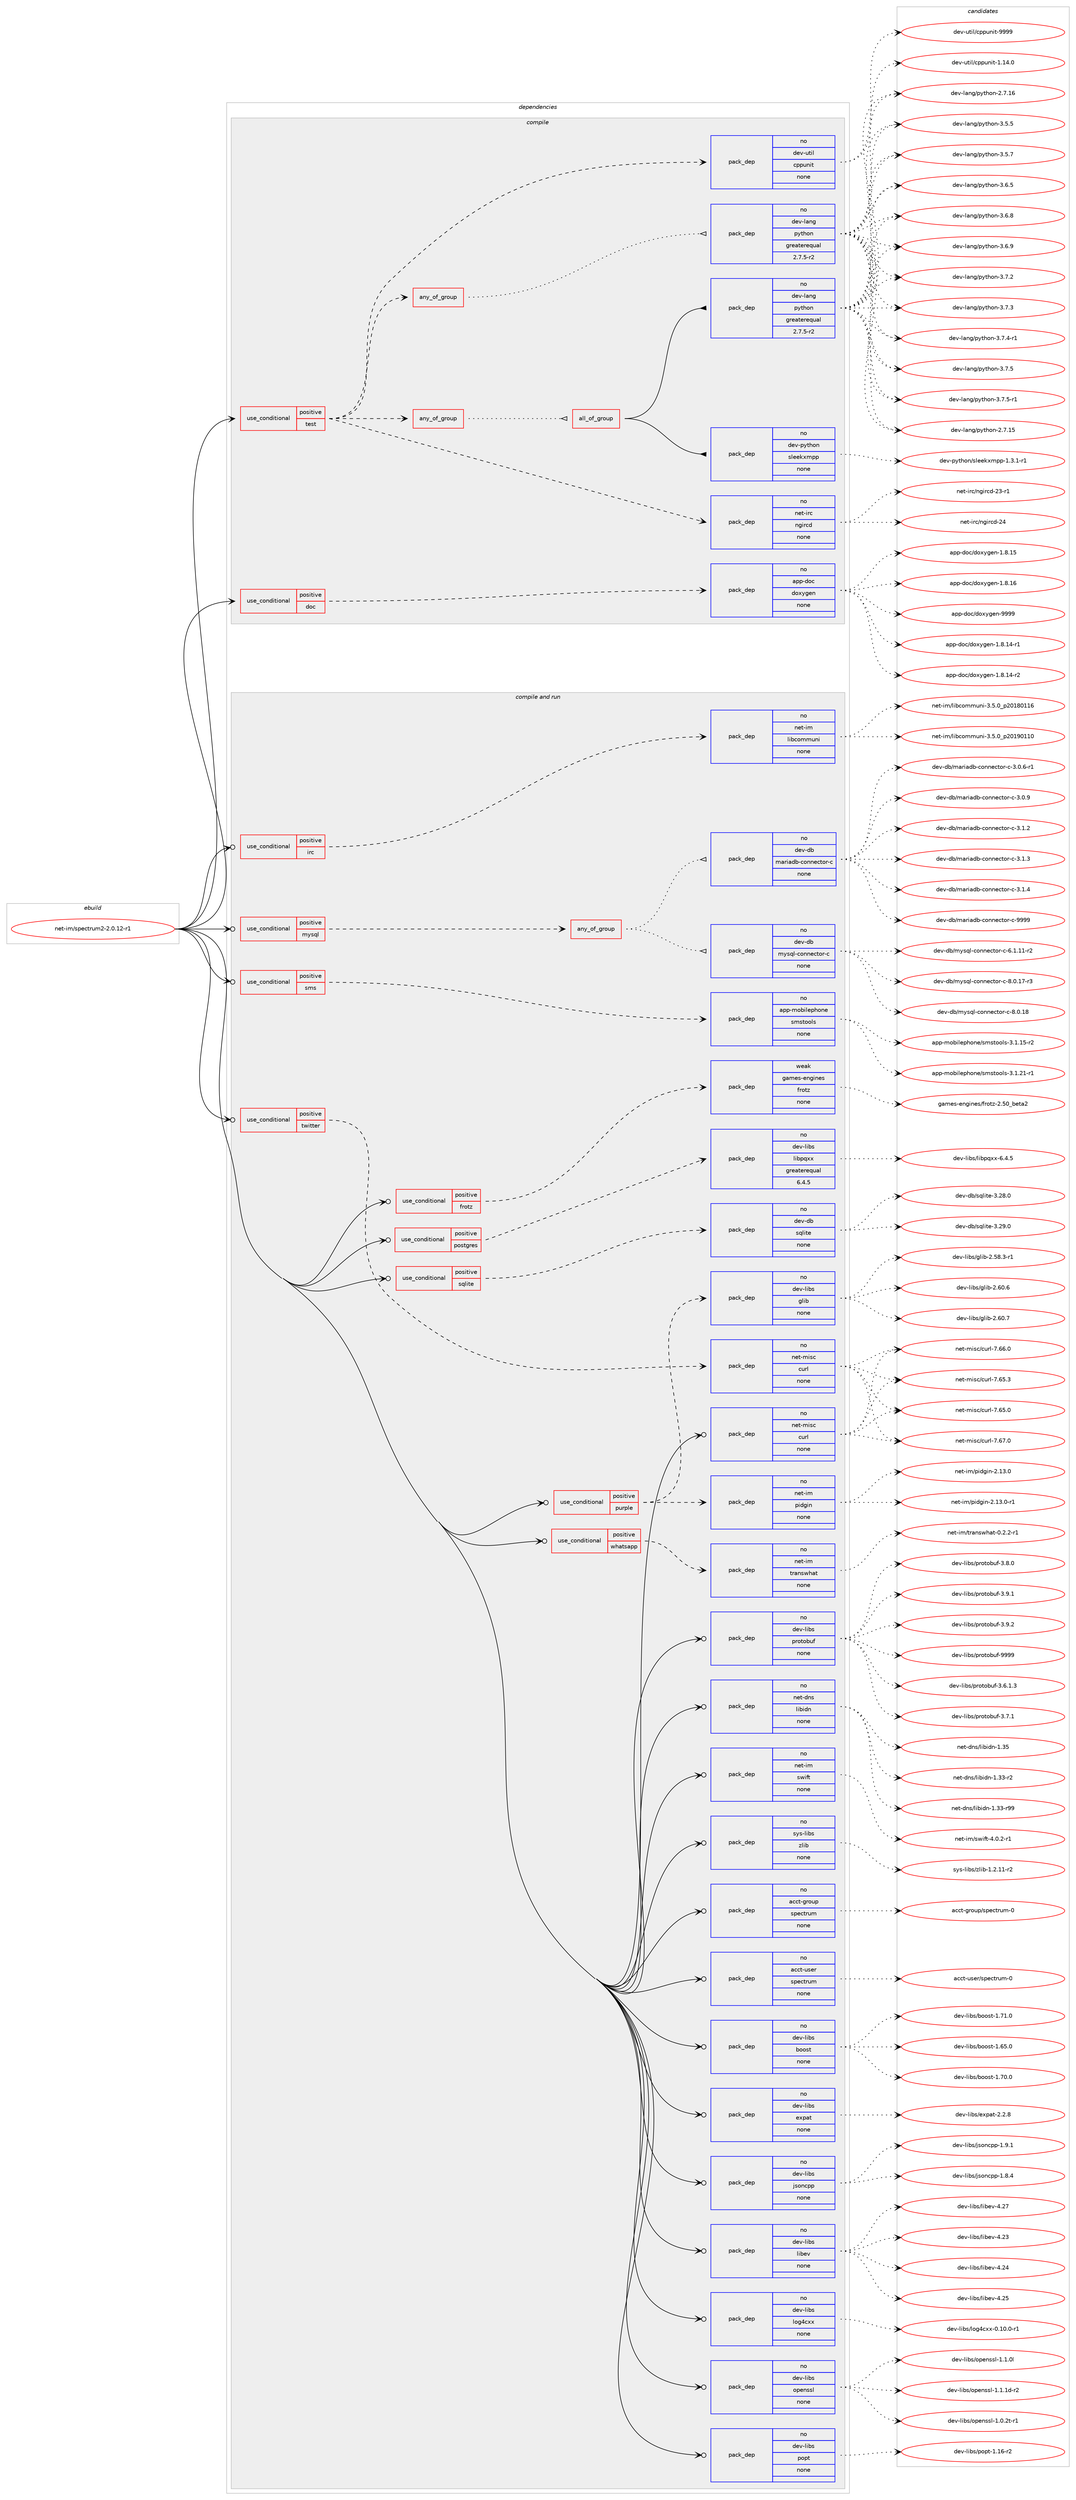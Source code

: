 digraph prolog {

# *************
# Graph options
# *************

newrank=true;
concentrate=true;
compound=true;
graph [rankdir=LR,fontname=Helvetica,fontsize=10,ranksep=1.5];#, ranksep=2.5, nodesep=0.2];
edge  [arrowhead=vee];
node  [fontname=Helvetica,fontsize=10];

# **********
# The ebuild
# **********

subgraph cluster_leftcol {
color=gray;
rank=same;
label=<<i>ebuild</i>>;
id [label="net-im/spectrum2-2.0.12-r1", color=red, width=4, href="../net-im/spectrum2-2.0.12-r1.svg"];
}

# ****************
# The dependencies
# ****************

subgraph cluster_midcol {
color=gray;
label=<<i>dependencies</i>>;
subgraph cluster_compile {
fillcolor="#eeeeee";
style=filled;
label=<<i>compile</i>>;
subgraph cond200572 {
dependency823474 [label=<<TABLE BORDER="0" CELLBORDER="1" CELLSPACING="0" CELLPADDING="4"><TR><TD ROWSPAN="3" CELLPADDING="10">use_conditional</TD></TR><TR><TD>positive</TD></TR><TR><TD>doc</TD></TR></TABLE>>, shape=none, color=red];
subgraph pack608496 {
dependency823475 [label=<<TABLE BORDER="0" CELLBORDER="1" CELLSPACING="0" CELLPADDING="4" WIDTH="220"><TR><TD ROWSPAN="6" CELLPADDING="30">pack_dep</TD></TR><TR><TD WIDTH="110">no</TD></TR><TR><TD>app-doc</TD></TR><TR><TD>doxygen</TD></TR><TR><TD>none</TD></TR><TR><TD></TD></TR></TABLE>>, shape=none, color=blue];
}
dependency823474:e -> dependency823475:w [weight=20,style="dashed",arrowhead="vee"];
}
id:e -> dependency823474:w [weight=20,style="solid",arrowhead="vee"];
subgraph cond200573 {
dependency823476 [label=<<TABLE BORDER="0" CELLBORDER="1" CELLSPACING="0" CELLPADDING="4"><TR><TD ROWSPAN="3" CELLPADDING="10">use_conditional</TD></TR><TR><TD>positive</TD></TR><TR><TD>test</TD></TR></TABLE>>, shape=none, color=red];
subgraph any13954 {
dependency823477 [label=<<TABLE BORDER="0" CELLBORDER="1" CELLSPACING="0" CELLPADDING="4"><TR><TD CELLPADDING="10">any_of_group</TD></TR></TABLE>>, shape=none, color=red];subgraph pack608497 {
dependency823478 [label=<<TABLE BORDER="0" CELLBORDER="1" CELLSPACING="0" CELLPADDING="4" WIDTH="220"><TR><TD ROWSPAN="6" CELLPADDING="30">pack_dep</TD></TR><TR><TD WIDTH="110">no</TD></TR><TR><TD>dev-lang</TD></TR><TR><TD>python</TD></TR><TR><TD>greaterequal</TD></TR><TR><TD>2.7.5-r2</TD></TR></TABLE>>, shape=none, color=blue];
}
dependency823477:e -> dependency823478:w [weight=20,style="dotted",arrowhead="oinv"];
}
dependency823476:e -> dependency823477:w [weight=20,style="dashed",arrowhead="vee"];
subgraph any13955 {
dependency823479 [label=<<TABLE BORDER="0" CELLBORDER="1" CELLSPACING="0" CELLPADDING="4"><TR><TD CELLPADDING="10">any_of_group</TD></TR></TABLE>>, shape=none, color=red];subgraph all455 {
dependency823480 [label=<<TABLE BORDER="0" CELLBORDER="1" CELLSPACING="0" CELLPADDING="4"><TR><TD CELLPADDING="10">all_of_group</TD></TR></TABLE>>, shape=none, color=red];subgraph pack608498 {
dependency823481 [label=<<TABLE BORDER="0" CELLBORDER="1" CELLSPACING="0" CELLPADDING="4" WIDTH="220"><TR><TD ROWSPAN="6" CELLPADDING="30">pack_dep</TD></TR><TR><TD WIDTH="110">no</TD></TR><TR><TD>dev-lang</TD></TR><TR><TD>python</TD></TR><TR><TD>greaterequal</TD></TR><TR><TD>2.7.5-r2</TD></TR></TABLE>>, shape=none, color=blue];
}
dependency823480:e -> dependency823481:w [weight=20,style="solid",arrowhead="inv"];
subgraph pack608499 {
dependency823482 [label=<<TABLE BORDER="0" CELLBORDER="1" CELLSPACING="0" CELLPADDING="4" WIDTH="220"><TR><TD ROWSPAN="6" CELLPADDING="30">pack_dep</TD></TR><TR><TD WIDTH="110">no</TD></TR><TR><TD>dev-python</TD></TR><TR><TD>sleekxmpp</TD></TR><TR><TD>none</TD></TR><TR><TD></TD></TR></TABLE>>, shape=none, color=blue];
}
dependency823480:e -> dependency823482:w [weight=20,style="solid",arrowhead="inv"];
}
dependency823479:e -> dependency823480:w [weight=20,style="dotted",arrowhead="oinv"];
}
dependency823476:e -> dependency823479:w [weight=20,style="dashed",arrowhead="vee"];
subgraph pack608500 {
dependency823483 [label=<<TABLE BORDER="0" CELLBORDER="1" CELLSPACING="0" CELLPADDING="4" WIDTH="220"><TR><TD ROWSPAN="6" CELLPADDING="30">pack_dep</TD></TR><TR><TD WIDTH="110">no</TD></TR><TR><TD>dev-util</TD></TR><TR><TD>cppunit</TD></TR><TR><TD>none</TD></TR><TR><TD></TD></TR></TABLE>>, shape=none, color=blue];
}
dependency823476:e -> dependency823483:w [weight=20,style="dashed",arrowhead="vee"];
subgraph pack608501 {
dependency823484 [label=<<TABLE BORDER="0" CELLBORDER="1" CELLSPACING="0" CELLPADDING="4" WIDTH="220"><TR><TD ROWSPAN="6" CELLPADDING="30">pack_dep</TD></TR><TR><TD WIDTH="110">no</TD></TR><TR><TD>net-irc</TD></TR><TR><TD>ngircd</TD></TR><TR><TD>none</TD></TR><TR><TD></TD></TR></TABLE>>, shape=none, color=blue];
}
dependency823476:e -> dependency823484:w [weight=20,style="dashed",arrowhead="vee"];
}
id:e -> dependency823476:w [weight=20,style="solid",arrowhead="vee"];
}
subgraph cluster_compileandrun {
fillcolor="#eeeeee";
style=filled;
label=<<i>compile and run</i>>;
subgraph cond200574 {
dependency823485 [label=<<TABLE BORDER="0" CELLBORDER="1" CELLSPACING="0" CELLPADDING="4"><TR><TD ROWSPAN="3" CELLPADDING="10">use_conditional</TD></TR><TR><TD>positive</TD></TR><TR><TD>frotz</TD></TR></TABLE>>, shape=none, color=red];
subgraph pack608502 {
dependency823486 [label=<<TABLE BORDER="0" CELLBORDER="1" CELLSPACING="0" CELLPADDING="4" WIDTH="220"><TR><TD ROWSPAN="6" CELLPADDING="30">pack_dep</TD></TR><TR><TD WIDTH="110">weak</TD></TR><TR><TD>games-engines</TD></TR><TR><TD>frotz</TD></TR><TR><TD>none</TD></TR><TR><TD></TD></TR></TABLE>>, shape=none, color=blue];
}
dependency823485:e -> dependency823486:w [weight=20,style="dashed",arrowhead="vee"];
}
id:e -> dependency823485:w [weight=20,style="solid",arrowhead="odotvee"];
subgraph cond200575 {
dependency823487 [label=<<TABLE BORDER="0" CELLBORDER="1" CELLSPACING="0" CELLPADDING="4"><TR><TD ROWSPAN="3" CELLPADDING="10">use_conditional</TD></TR><TR><TD>positive</TD></TR><TR><TD>irc</TD></TR></TABLE>>, shape=none, color=red];
subgraph pack608503 {
dependency823488 [label=<<TABLE BORDER="0" CELLBORDER="1" CELLSPACING="0" CELLPADDING="4" WIDTH="220"><TR><TD ROWSPAN="6" CELLPADDING="30">pack_dep</TD></TR><TR><TD WIDTH="110">no</TD></TR><TR><TD>net-im</TD></TR><TR><TD>libcommuni</TD></TR><TR><TD>none</TD></TR><TR><TD></TD></TR></TABLE>>, shape=none, color=blue];
}
dependency823487:e -> dependency823488:w [weight=20,style="dashed",arrowhead="vee"];
}
id:e -> dependency823487:w [weight=20,style="solid",arrowhead="odotvee"];
subgraph cond200576 {
dependency823489 [label=<<TABLE BORDER="0" CELLBORDER="1" CELLSPACING="0" CELLPADDING="4"><TR><TD ROWSPAN="3" CELLPADDING="10">use_conditional</TD></TR><TR><TD>positive</TD></TR><TR><TD>mysql</TD></TR></TABLE>>, shape=none, color=red];
subgraph any13956 {
dependency823490 [label=<<TABLE BORDER="0" CELLBORDER="1" CELLSPACING="0" CELLPADDING="4"><TR><TD CELLPADDING="10">any_of_group</TD></TR></TABLE>>, shape=none, color=red];subgraph pack608504 {
dependency823491 [label=<<TABLE BORDER="0" CELLBORDER="1" CELLSPACING="0" CELLPADDING="4" WIDTH="220"><TR><TD ROWSPAN="6" CELLPADDING="30">pack_dep</TD></TR><TR><TD WIDTH="110">no</TD></TR><TR><TD>dev-db</TD></TR><TR><TD>mariadb-connector-c</TD></TR><TR><TD>none</TD></TR><TR><TD></TD></TR></TABLE>>, shape=none, color=blue];
}
dependency823490:e -> dependency823491:w [weight=20,style="dotted",arrowhead="oinv"];
subgraph pack608505 {
dependency823492 [label=<<TABLE BORDER="0" CELLBORDER="1" CELLSPACING="0" CELLPADDING="4" WIDTH="220"><TR><TD ROWSPAN="6" CELLPADDING="30">pack_dep</TD></TR><TR><TD WIDTH="110">no</TD></TR><TR><TD>dev-db</TD></TR><TR><TD>mysql-connector-c</TD></TR><TR><TD>none</TD></TR><TR><TD></TD></TR></TABLE>>, shape=none, color=blue];
}
dependency823490:e -> dependency823492:w [weight=20,style="dotted",arrowhead="oinv"];
}
dependency823489:e -> dependency823490:w [weight=20,style="dashed",arrowhead="vee"];
}
id:e -> dependency823489:w [weight=20,style="solid",arrowhead="odotvee"];
subgraph cond200577 {
dependency823493 [label=<<TABLE BORDER="0" CELLBORDER="1" CELLSPACING="0" CELLPADDING="4"><TR><TD ROWSPAN="3" CELLPADDING="10">use_conditional</TD></TR><TR><TD>positive</TD></TR><TR><TD>postgres</TD></TR></TABLE>>, shape=none, color=red];
subgraph pack608506 {
dependency823494 [label=<<TABLE BORDER="0" CELLBORDER="1" CELLSPACING="0" CELLPADDING="4" WIDTH="220"><TR><TD ROWSPAN="6" CELLPADDING="30">pack_dep</TD></TR><TR><TD WIDTH="110">no</TD></TR><TR><TD>dev-libs</TD></TR><TR><TD>libpqxx</TD></TR><TR><TD>greaterequal</TD></TR><TR><TD>6.4.5</TD></TR></TABLE>>, shape=none, color=blue];
}
dependency823493:e -> dependency823494:w [weight=20,style="dashed",arrowhead="vee"];
}
id:e -> dependency823493:w [weight=20,style="solid",arrowhead="odotvee"];
subgraph cond200578 {
dependency823495 [label=<<TABLE BORDER="0" CELLBORDER="1" CELLSPACING="0" CELLPADDING="4"><TR><TD ROWSPAN="3" CELLPADDING="10">use_conditional</TD></TR><TR><TD>positive</TD></TR><TR><TD>purple</TD></TR></TABLE>>, shape=none, color=red];
subgraph pack608507 {
dependency823496 [label=<<TABLE BORDER="0" CELLBORDER="1" CELLSPACING="0" CELLPADDING="4" WIDTH="220"><TR><TD ROWSPAN="6" CELLPADDING="30">pack_dep</TD></TR><TR><TD WIDTH="110">no</TD></TR><TR><TD>dev-libs</TD></TR><TR><TD>glib</TD></TR><TR><TD>none</TD></TR><TR><TD></TD></TR></TABLE>>, shape=none, color=blue];
}
dependency823495:e -> dependency823496:w [weight=20,style="dashed",arrowhead="vee"];
subgraph pack608508 {
dependency823497 [label=<<TABLE BORDER="0" CELLBORDER="1" CELLSPACING="0" CELLPADDING="4" WIDTH="220"><TR><TD ROWSPAN="6" CELLPADDING="30">pack_dep</TD></TR><TR><TD WIDTH="110">no</TD></TR><TR><TD>net-im</TD></TR><TR><TD>pidgin</TD></TR><TR><TD>none</TD></TR><TR><TD></TD></TR></TABLE>>, shape=none, color=blue];
}
dependency823495:e -> dependency823497:w [weight=20,style="dashed",arrowhead="vee"];
}
id:e -> dependency823495:w [weight=20,style="solid",arrowhead="odotvee"];
subgraph cond200579 {
dependency823498 [label=<<TABLE BORDER="0" CELLBORDER="1" CELLSPACING="0" CELLPADDING="4"><TR><TD ROWSPAN="3" CELLPADDING="10">use_conditional</TD></TR><TR><TD>positive</TD></TR><TR><TD>sms</TD></TR></TABLE>>, shape=none, color=red];
subgraph pack608509 {
dependency823499 [label=<<TABLE BORDER="0" CELLBORDER="1" CELLSPACING="0" CELLPADDING="4" WIDTH="220"><TR><TD ROWSPAN="6" CELLPADDING="30">pack_dep</TD></TR><TR><TD WIDTH="110">no</TD></TR><TR><TD>app-mobilephone</TD></TR><TR><TD>smstools</TD></TR><TR><TD>none</TD></TR><TR><TD></TD></TR></TABLE>>, shape=none, color=blue];
}
dependency823498:e -> dependency823499:w [weight=20,style="dashed",arrowhead="vee"];
}
id:e -> dependency823498:w [weight=20,style="solid",arrowhead="odotvee"];
subgraph cond200580 {
dependency823500 [label=<<TABLE BORDER="0" CELLBORDER="1" CELLSPACING="0" CELLPADDING="4"><TR><TD ROWSPAN="3" CELLPADDING="10">use_conditional</TD></TR><TR><TD>positive</TD></TR><TR><TD>sqlite</TD></TR></TABLE>>, shape=none, color=red];
subgraph pack608510 {
dependency823501 [label=<<TABLE BORDER="0" CELLBORDER="1" CELLSPACING="0" CELLPADDING="4" WIDTH="220"><TR><TD ROWSPAN="6" CELLPADDING="30">pack_dep</TD></TR><TR><TD WIDTH="110">no</TD></TR><TR><TD>dev-db</TD></TR><TR><TD>sqlite</TD></TR><TR><TD>none</TD></TR><TR><TD></TD></TR></TABLE>>, shape=none, color=blue];
}
dependency823500:e -> dependency823501:w [weight=20,style="dashed",arrowhead="vee"];
}
id:e -> dependency823500:w [weight=20,style="solid",arrowhead="odotvee"];
subgraph cond200581 {
dependency823502 [label=<<TABLE BORDER="0" CELLBORDER="1" CELLSPACING="0" CELLPADDING="4"><TR><TD ROWSPAN="3" CELLPADDING="10">use_conditional</TD></TR><TR><TD>positive</TD></TR><TR><TD>twitter</TD></TR></TABLE>>, shape=none, color=red];
subgraph pack608511 {
dependency823503 [label=<<TABLE BORDER="0" CELLBORDER="1" CELLSPACING="0" CELLPADDING="4" WIDTH="220"><TR><TD ROWSPAN="6" CELLPADDING="30">pack_dep</TD></TR><TR><TD WIDTH="110">no</TD></TR><TR><TD>net-misc</TD></TR><TR><TD>curl</TD></TR><TR><TD>none</TD></TR><TR><TD></TD></TR></TABLE>>, shape=none, color=blue];
}
dependency823502:e -> dependency823503:w [weight=20,style="dashed",arrowhead="vee"];
}
id:e -> dependency823502:w [weight=20,style="solid",arrowhead="odotvee"];
subgraph cond200582 {
dependency823504 [label=<<TABLE BORDER="0" CELLBORDER="1" CELLSPACING="0" CELLPADDING="4"><TR><TD ROWSPAN="3" CELLPADDING="10">use_conditional</TD></TR><TR><TD>positive</TD></TR><TR><TD>whatsapp</TD></TR></TABLE>>, shape=none, color=red];
subgraph pack608512 {
dependency823505 [label=<<TABLE BORDER="0" CELLBORDER="1" CELLSPACING="0" CELLPADDING="4" WIDTH="220"><TR><TD ROWSPAN="6" CELLPADDING="30">pack_dep</TD></TR><TR><TD WIDTH="110">no</TD></TR><TR><TD>net-im</TD></TR><TR><TD>transwhat</TD></TR><TR><TD>none</TD></TR><TR><TD></TD></TR></TABLE>>, shape=none, color=blue];
}
dependency823504:e -> dependency823505:w [weight=20,style="dashed",arrowhead="vee"];
}
id:e -> dependency823504:w [weight=20,style="solid",arrowhead="odotvee"];
subgraph pack608513 {
dependency823506 [label=<<TABLE BORDER="0" CELLBORDER="1" CELLSPACING="0" CELLPADDING="4" WIDTH="220"><TR><TD ROWSPAN="6" CELLPADDING="30">pack_dep</TD></TR><TR><TD WIDTH="110">no</TD></TR><TR><TD>acct-group</TD></TR><TR><TD>spectrum</TD></TR><TR><TD>none</TD></TR><TR><TD></TD></TR></TABLE>>, shape=none, color=blue];
}
id:e -> dependency823506:w [weight=20,style="solid",arrowhead="odotvee"];
subgraph pack608514 {
dependency823507 [label=<<TABLE BORDER="0" CELLBORDER="1" CELLSPACING="0" CELLPADDING="4" WIDTH="220"><TR><TD ROWSPAN="6" CELLPADDING="30">pack_dep</TD></TR><TR><TD WIDTH="110">no</TD></TR><TR><TD>acct-user</TD></TR><TR><TD>spectrum</TD></TR><TR><TD>none</TD></TR><TR><TD></TD></TR></TABLE>>, shape=none, color=blue];
}
id:e -> dependency823507:w [weight=20,style="solid",arrowhead="odotvee"];
subgraph pack608515 {
dependency823508 [label=<<TABLE BORDER="0" CELLBORDER="1" CELLSPACING="0" CELLPADDING="4" WIDTH="220"><TR><TD ROWSPAN="6" CELLPADDING="30">pack_dep</TD></TR><TR><TD WIDTH="110">no</TD></TR><TR><TD>dev-libs</TD></TR><TR><TD>boost</TD></TR><TR><TD>none</TD></TR><TR><TD></TD></TR></TABLE>>, shape=none, color=blue];
}
id:e -> dependency823508:w [weight=20,style="solid",arrowhead="odotvee"];
subgraph pack608516 {
dependency823509 [label=<<TABLE BORDER="0" CELLBORDER="1" CELLSPACING="0" CELLPADDING="4" WIDTH="220"><TR><TD ROWSPAN="6" CELLPADDING="30">pack_dep</TD></TR><TR><TD WIDTH="110">no</TD></TR><TR><TD>dev-libs</TD></TR><TR><TD>expat</TD></TR><TR><TD>none</TD></TR><TR><TD></TD></TR></TABLE>>, shape=none, color=blue];
}
id:e -> dependency823509:w [weight=20,style="solid",arrowhead="odotvee"];
subgraph pack608517 {
dependency823510 [label=<<TABLE BORDER="0" CELLBORDER="1" CELLSPACING="0" CELLPADDING="4" WIDTH="220"><TR><TD ROWSPAN="6" CELLPADDING="30">pack_dep</TD></TR><TR><TD WIDTH="110">no</TD></TR><TR><TD>dev-libs</TD></TR><TR><TD>jsoncpp</TD></TR><TR><TD>none</TD></TR><TR><TD></TD></TR></TABLE>>, shape=none, color=blue];
}
id:e -> dependency823510:w [weight=20,style="solid",arrowhead="odotvee"];
subgraph pack608518 {
dependency823511 [label=<<TABLE BORDER="0" CELLBORDER="1" CELLSPACING="0" CELLPADDING="4" WIDTH="220"><TR><TD ROWSPAN="6" CELLPADDING="30">pack_dep</TD></TR><TR><TD WIDTH="110">no</TD></TR><TR><TD>dev-libs</TD></TR><TR><TD>libev</TD></TR><TR><TD>none</TD></TR><TR><TD></TD></TR></TABLE>>, shape=none, color=blue];
}
id:e -> dependency823511:w [weight=20,style="solid",arrowhead="odotvee"];
subgraph pack608519 {
dependency823512 [label=<<TABLE BORDER="0" CELLBORDER="1" CELLSPACING="0" CELLPADDING="4" WIDTH="220"><TR><TD ROWSPAN="6" CELLPADDING="30">pack_dep</TD></TR><TR><TD WIDTH="110">no</TD></TR><TR><TD>dev-libs</TD></TR><TR><TD>log4cxx</TD></TR><TR><TD>none</TD></TR><TR><TD></TD></TR></TABLE>>, shape=none, color=blue];
}
id:e -> dependency823512:w [weight=20,style="solid",arrowhead="odotvee"];
subgraph pack608520 {
dependency823513 [label=<<TABLE BORDER="0" CELLBORDER="1" CELLSPACING="0" CELLPADDING="4" WIDTH="220"><TR><TD ROWSPAN="6" CELLPADDING="30">pack_dep</TD></TR><TR><TD WIDTH="110">no</TD></TR><TR><TD>dev-libs</TD></TR><TR><TD>openssl</TD></TR><TR><TD>none</TD></TR><TR><TD></TD></TR></TABLE>>, shape=none, color=blue];
}
id:e -> dependency823513:w [weight=20,style="solid",arrowhead="odotvee"];
subgraph pack608521 {
dependency823514 [label=<<TABLE BORDER="0" CELLBORDER="1" CELLSPACING="0" CELLPADDING="4" WIDTH="220"><TR><TD ROWSPAN="6" CELLPADDING="30">pack_dep</TD></TR><TR><TD WIDTH="110">no</TD></TR><TR><TD>dev-libs</TD></TR><TR><TD>popt</TD></TR><TR><TD>none</TD></TR><TR><TD></TD></TR></TABLE>>, shape=none, color=blue];
}
id:e -> dependency823514:w [weight=20,style="solid",arrowhead="odotvee"];
subgraph pack608522 {
dependency823515 [label=<<TABLE BORDER="0" CELLBORDER="1" CELLSPACING="0" CELLPADDING="4" WIDTH="220"><TR><TD ROWSPAN="6" CELLPADDING="30">pack_dep</TD></TR><TR><TD WIDTH="110">no</TD></TR><TR><TD>dev-libs</TD></TR><TR><TD>protobuf</TD></TR><TR><TD>none</TD></TR><TR><TD></TD></TR></TABLE>>, shape=none, color=blue];
}
id:e -> dependency823515:w [weight=20,style="solid",arrowhead="odotvee"];
subgraph pack608523 {
dependency823516 [label=<<TABLE BORDER="0" CELLBORDER="1" CELLSPACING="0" CELLPADDING="4" WIDTH="220"><TR><TD ROWSPAN="6" CELLPADDING="30">pack_dep</TD></TR><TR><TD WIDTH="110">no</TD></TR><TR><TD>net-dns</TD></TR><TR><TD>libidn</TD></TR><TR><TD>none</TD></TR><TR><TD></TD></TR></TABLE>>, shape=none, color=blue];
}
id:e -> dependency823516:w [weight=20,style="solid",arrowhead="odotvee"];
subgraph pack608524 {
dependency823517 [label=<<TABLE BORDER="0" CELLBORDER="1" CELLSPACING="0" CELLPADDING="4" WIDTH="220"><TR><TD ROWSPAN="6" CELLPADDING="30">pack_dep</TD></TR><TR><TD WIDTH="110">no</TD></TR><TR><TD>net-im</TD></TR><TR><TD>swift</TD></TR><TR><TD>none</TD></TR><TR><TD></TD></TR></TABLE>>, shape=none, color=blue];
}
id:e -> dependency823517:w [weight=20,style="solid",arrowhead="odotvee"];
subgraph pack608525 {
dependency823518 [label=<<TABLE BORDER="0" CELLBORDER="1" CELLSPACING="0" CELLPADDING="4" WIDTH="220"><TR><TD ROWSPAN="6" CELLPADDING="30">pack_dep</TD></TR><TR><TD WIDTH="110">no</TD></TR><TR><TD>net-misc</TD></TR><TR><TD>curl</TD></TR><TR><TD>none</TD></TR><TR><TD></TD></TR></TABLE>>, shape=none, color=blue];
}
id:e -> dependency823518:w [weight=20,style="solid",arrowhead="odotvee"];
subgraph pack608526 {
dependency823519 [label=<<TABLE BORDER="0" CELLBORDER="1" CELLSPACING="0" CELLPADDING="4" WIDTH="220"><TR><TD ROWSPAN="6" CELLPADDING="30">pack_dep</TD></TR><TR><TD WIDTH="110">no</TD></TR><TR><TD>sys-libs</TD></TR><TR><TD>zlib</TD></TR><TR><TD>none</TD></TR><TR><TD></TD></TR></TABLE>>, shape=none, color=blue];
}
id:e -> dependency823519:w [weight=20,style="solid",arrowhead="odotvee"];
}
subgraph cluster_run {
fillcolor="#eeeeee";
style=filled;
label=<<i>run</i>>;
}
}

# **************
# The candidates
# **************

subgraph cluster_choices {
rank=same;
color=gray;
label=<<i>candidates</i>>;

subgraph choice608496 {
color=black;
nodesep=1;
choice97112112451001119947100111120121103101110454946564649524511449 [label="app-doc/doxygen-1.8.14-r1", color=red, width=4,href="../app-doc/doxygen-1.8.14-r1.svg"];
choice97112112451001119947100111120121103101110454946564649524511450 [label="app-doc/doxygen-1.8.14-r2", color=red, width=4,href="../app-doc/doxygen-1.8.14-r2.svg"];
choice9711211245100111994710011112012110310111045494656464953 [label="app-doc/doxygen-1.8.15", color=red, width=4,href="../app-doc/doxygen-1.8.15.svg"];
choice9711211245100111994710011112012110310111045494656464954 [label="app-doc/doxygen-1.8.16", color=red, width=4,href="../app-doc/doxygen-1.8.16.svg"];
choice971121124510011199471001111201211031011104557575757 [label="app-doc/doxygen-9999", color=red, width=4,href="../app-doc/doxygen-9999.svg"];
dependency823475:e -> choice97112112451001119947100111120121103101110454946564649524511449:w [style=dotted,weight="100"];
dependency823475:e -> choice97112112451001119947100111120121103101110454946564649524511450:w [style=dotted,weight="100"];
dependency823475:e -> choice9711211245100111994710011112012110310111045494656464953:w [style=dotted,weight="100"];
dependency823475:e -> choice9711211245100111994710011112012110310111045494656464954:w [style=dotted,weight="100"];
dependency823475:e -> choice971121124510011199471001111201211031011104557575757:w [style=dotted,weight="100"];
}
subgraph choice608497 {
color=black;
nodesep=1;
choice10010111845108971101034711212111610411111045504655464953 [label="dev-lang/python-2.7.15", color=red, width=4,href="../dev-lang/python-2.7.15.svg"];
choice10010111845108971101034711212111610411111045504655464954 [label="dev-lang/python-2.7.16", color=red, width=4,href="../dev-lang/python-2.7.16.svg"];
choice100101118451089711010347112121116104111110455146534653 [label="dev-lang/python-3.5.5", color=red, width=4,href="../dev-lang/python-3.5.5.svg"];
choice100101118451089711010347112121116104111110455146534655 [label="dev-lang/python-3.5.7", color=red, width=4,href="../dev-lang/python-3.5.7.svg"];
choice100101118451089711010347112121116104111110455146544653 [label="dev-lang/python-3.6.5", color=red, width=4,href="../dev-lang/python-3.6.5.svg"];
choice100101118451089711010347112121116104111110455146544656 [label="dev-lang/python-3.6.8", color=red, width=4,href="../dev-lang/python-3.6.8.svg"];
choice100101118451089711010347112121116104111110455146544657 [label="dev-lang/python-3.6.9", color=red, width=4,href="../dev-lang/python-3.6.9.svg"];
choice100101118451089711010347112121116104111110455146554650 [label="dev-lang/python-3.7.2", color=red, width=4,href="../dev-lang/python-3.7.2.svg"];
choice100101118451089711010347112121116104111110455146554651 [label="dev-lang/python-3.7.3", color=red, width=4,href="../dev-lang/python-3.7.3.svg"];
choice1001011184510897110103471121211161041111104551465546524511449 [label="dev-lang/python-3.7.4-r1", color=red, width=4,href="../dev-lang/python-3.7.4-r1.svg"];
choice100101118451089711010347112121116104111110455146554653 [label="dev-lang/python-3.7.5", color=red, width=4,href="../dev-lang/python-3.7.5.svg"];
choice1001011184510897110103471121211161041111104551465546534511449 [label="dev-lang/python-3.7.5-r1", color=red, width=4,href="../dev-lang/python-3.7.5-r1.svg"];
dependency823478:e -> choice10010111845108971101034711212111610411111045504655464953:w [style=dotted,weight="100"];
dependency823478:e -> choice10010111845108971101034711212111610411111045504655464954:w [style=dotted,weight="100"];
dependency823478:e -> choice100101118451089711010347112121116104111110455146534653:w [style=dotted,weight="100"];
dependency823478:e -> choice100101118451089711010347112121116104111110455146534655:w [style=dotted,weight="100"];
dependency823478:e -> choice100101118451089711010347112121116104111110455146544653:w [style=dotted,weight="100"];
dependency823478:e -> choice100101118451089711010347112121116104111110455146544656:w [style=dotted,weight="100"];
dependency823478:e -> choice100101118451089711010347112121116104111110455146544657:w [style=dotted,weight="100"];
dependency823478:e -> choice100101118451089711010347112121116104111110455146554650:w [style=dotted,weight="100"];
dependency823478:e -> choice100101118451089711010347112121116104111110455146554651:w [style=dotted,weight="100"];
dependency823478:e -> choice1001011184510897110103471121211161041111104551465546524511449:w [style=dotted,weight="100"];
dependency823478:e -> choice100101118451089711010347112121116104111110455146554653:w [style=dotted,weight="100"];
dependency823478:e -> choice1001011184510897110103471121211161041111104551465546534511449:w [style=dotted,weight="100"];
}
subgraph choice608498 {
color=black;
nodesep=1;
choice10010111845108971101034711212111610411111045504655464953 [label="dev-lang/python-2.7.15", color=red, width=4,href="../dev-lang/python-2.7.15.svg"];
choice10010111845108971101034711212111610411111045504655464954 [label="dev-lang/python-2.7.16", color=red, width=4,href="../dev-lang/python-2.7.16.svg"];
choice100101118451089711010347112121116104111110455146534653 [label="dev-lang/python-3.5.5", color=red, width=4,href="../dev-lang/python-3.5.5.svg"];
choice100101118451089711010347112121116104111110455146534655 [label="dev-lang/python-3.5.7", color=red, width=4,href="../dev-lang/python-3.5.7.svg"];
choice100101118451089711010347112121116104111110455146544653 [label="dev-lang/python-3.6.5", color=red, width=4,href="../dev-lang/python-3.6.5.svg"];
choice100101118451089711010347112121116104111110455146544656 [label="dev-lang/python-3.6.8", color=red, width=4,href="../dev-lang/python-3.6.8.svg"];
choice100101118451089711010347112121116104111110455146544657 [label="dev-lang/python-3.6.9", color=red, width=4,href="../dev-lang/python-3.6.9.svg"];
choice100101118451089711010347112121116104111110455146554650 [label="dev-lang/python-3.7.2", color=red, width=4,href="../dev-lang/python-3.7.2.svg"];
choice100101118451089711010347112121116104111110455146554651 [label="dev-lang/python-3.7.3", color=red, width=4,href="../dev-lang/python-3.7.3.svg"];
choice1001011184510897110103471121211161041111104551465546524511449 [label="dev-lang/python-3.7.4-r1", color=red, width=4,href="../dev-lang/python-3.7.4-r1.svg"];
choice100101118451089711010347112121116104111110455146554653 [label="dev-lang/python-3.7.5", color=red, width=4,href="../dev-lang/python-3.7.5.svg"];
choice1001011184510897110103471121211161041111104551465546534511449 [label="dev-lang/python-3.7.5-r1", color=red, width=4,href="../dev-lang/python-3.7.5-r1.svg"];
dependency823481:e -> choice10010111845108971101034711212111610411111045504655464953:w [style=dotted,weight="100"];
dependency823481:e -> choice10010111845108971101034711212111610411111045504655464954:w [style=dotted,weight="100"];
dependency823481:e -> choice100101118451089711010347112121116104111110455146534653:w [style=dotted,weight="100"];
dependency823481:e -> choice100101118451089711010347112121116104111110455146534655:w [style=dotted,weight="100"];
dependency823481:e -> choice100101118451089711010347112121116104111110455146544653:w [style=dotted,weight="100"];
dependency823481:e -> choice100101118451089711010347112121116104111110455146544656:w [style=dotted,weight="100"];
dependency823481:e -> choice100101118451089711010347112121116104111110455146544657:w [style=dotted,weight="100"];
dependency823481:e -> choice100101118451089711010347112121116104111110455146554650:w [style=dotted,weight="100"];
dependency823481:e -> choice100101118451089711010347112121116104111110455146554651:w [style=dotted,weight="100"];
dependency823481:e -> choice1001011184510897110103471121211161041111104551465546524511449:w [style=dotted,weight="100"];
dependency823481:e -> choice100101118451089711010347112121116104111110455146554653:w [style=dotted,weight="100"];
dependency823481:e -> choice1001011184510897110103471121211161041111104551465546534511449:w [style=dotted,weight="100"];
}
subgraph choice608499 {
color=black;
nodesep=1;
choice10010111845112121116104111110471151081011011071201091121124549465146494511449 [label="dev-python/sleekxmpp-1.3.1-r1", color=red, width=4,href="../dev-python/sleekxmpp-1.3.1-r1.svg"];
dependency823482:e -> choice10010111845112121116104111110471151081011011071201091121124549465146494511449:w [style=dotted,weight="100"];
}
subgraph choice608500 {
color=black;
nodesep=1;
choice10010111845117116105108479911211211711010511645494649524648 [label="dev-util/cppunit-1.14.0", color=red, width=4,href="../dev-util/cppunit-1.14.0.svg"];
choice1001011184511711610510847991121121171101051164557575757 [label="dev-util/cppunit-9999", color=red, width=4,href="../dev-util/cppunit-9999.svg"];
dependency823483:e -> choice10010111845117116105108479911211211711010511645494649524648:w [style=dotted,weight="100"];
dependency823483:e -> choice1001011184511711610510847991121121171101051164557575757:w [style=dotted,weight="100"];
}
subgraph choice608501 {
color=black;
nodesep=1;
choice110101116451051149947110103105114991004550514511449 [label="net-irc/ngircd-23-r1", color=red, width=4,href="../net-irc/ngircd-23-r1.svg"];
choice11010111645105114994711010310511499100455052 [label="net-irc/ngircd-24", color=red, width=4,href="../net-irc/ngircd-24.svg"];
dependency823484:e -> choice110101116451051149947110103105114991004550514511449:w [style=dotted,weight="100"];
dependency823484:e -> choice11010111645105114994711010310511499100455052:w [style=dotted,weight="100"];
}
subgraph choice608502 {
color=black;
nodesep=1;
choice103971091011154510111010310511010111547102114111116122455046534895981011169750 [label="games-engines/frotz-2.50_beta2", color=red, width=4,href="../games-engines/frotz-2.50_beta2.svg"];
dependency823486:e -> choice103971091011154510111010310511010111547102114111116122455046534895981011169750:w [style=dotted,weight="100"];
}
subgraph choice608503 {
color=black;
nodesep=1;
choice11010111645105109471081059899111109109117110105455146534648951125048495648494954 [label="net-im/libcommuni-3.5.0_p20180116", color=red, width=4,href="../net-im/libcommuni-3.5.0_p20180116.svg"];
choice11010111645105109471081059899111109109117110105455146534648951125048495748494948 [label="net-im/libcommuni-3.5.0_p20190110", color=red, width=4,href="../net-im/libcommuni-3.5.0_p20190110.svg"];
dependency823488:e -> choice11010111645105109471081059899111109109117110105455146534648951125048495648494954:w [style=dotted,weight="100"];
dependency823488:e -> choice11010111645105109471081059899111109109117110105455146534648951125048495748494948:w [style=dotted,weight="100"];
}
subgraph choice608504 {
color=black;
nodesep=1;
choice10010111845100984710997114105971009845991111101101019911611111445994551464846544511449 [label="dev-db/mariadb-connector-c-3.0.6-r1", color=red, width=4,href="../dev-db/mariadb-connector-c-3.0.6-r1.svg"];
choice1001011184510098471099711410597100984599111110110101991161111144599455146484657 [label="dev-db/mariadb-connector-c-3.0.9", color=red, width=4,href="../dev-db/mariadb-connector-c-3.0.9.svg"];
choice1001011184510098471099711410597100984599111110110101991161111144599455146494650 [label="dev-db/mariadb-connector-c-3.1.2", color=red, width=4,href="../dev-db/mariadb-connector-c-3.1.2.svg"];
choice1001011184510098471099711410597100984599111110110101991161111144599455146494651 [label="dev-db/mariadb-connector-c-3.1.3", color=red, width=4,href="../dev-db/mariadb-connector-c-3.1.3.svg"];
choice1001011184510098471099711410597100984599111110110101991161111144599455146494652 [label="dev-db/mariadb-connector-c-3.1.4", color=red, width=4,href="../dev-db/mariadb-connector-c-3.1.4.svg"];
choice10010111845100984710997114105971009845991111101101019911611111445994557575757 [label="dev-db/mariadb-connector-c-9999", color=red, width=4,href="../dev-db/mariadb-connector-c-9999.svg"];
dependency823491:e -> choice10010111845100984710997114105971009845991111101101019911611111445994551464846544511449:w [style=dotted,weight="100"];
dependency823491:e -> choice1001011184510098471099711410597100984599111110110101991161111144599455146484657:w [style=dotted,weight="100"];
dependency823491:e -> choice1001011184510098471099711410597100984599111110110101991161111144599455146494650:w [style=dotted,weight="100"];
dependency823491:e -> choice1001011184510098471099711410597100984599111110110101991161111144599455146494651:w [style=dotted,weight="100"];
dependency823491:e -> choice1001011184510098471099711410597100984599111110110101991161111144599455146494652:w [style=dotted,weight="100"];
dependency823491:e -> choice10010111845100984710997114105971009845991111101101019911611111445994557575757:w [style=dotted,weight="100"];
}
subgraph choice608505 {
color=black;
nodesep=1;
choice1001011184510098471091211151131084599111110110101991161111144599455446494649494511450 [label="dev-db/mysql-connector-c-6.1.11-r2", color=red, width=4,href="../dev-db/mysql-connector-c-6.1.11-r2.svg"];
choice1001011184510098471091211151131084599111110110101991161111144599455646484649554511451 [label="dev-db/mysql-connector-c-8.0.17-r3", color=red, width=4,href="../dev-db/mysql-connector-c-8.0.17-r3.svg"];
choice100101118451009847109121115113108459911111011010199116111114459945564648464956 [label="dev-db/mysql-connector-c-8.0.18", color=red, width=4,href="../dev-db/mysql-connector-c-8.0.18.svg"];
dependency823492:e -> choice1001011184510098471091211151131084599111110110101991161111144599455446494649494511450:w [style=dotted,weight="100"];
dependency823492:e -> choice1001011184510098471091211151131084599111110110101991161111144599455646484649554511451:w [style=dotted,weight="100"];
dependency823492:e -> choice100101118451009847109121115113108459911111011010199116111114459945564648464956:w [style=dotted,weight="100"];
}
subgraph choice608506 {
color=black;
nodesep=1;
choice10010111845108105981154710810598112113120120455446524653 [label="dev-libs/libpqxx-6.4.5", color=red, width=4,href="../dev-libs/libpqxx-6.4.5.svg"];
dependency823494:e -> choice10010111845108105981154710810598112113120120455446524653:w [style=dotted,weight="100"];
}
subgraph choice608507 {
color=black;
nodesep=1;
choice10010111845108105981154710310810598455046535646514511449 [label="dev-libs/glib-2.58.3-r1", color=red, width=4,href="../dev-libs/glib-2.58.3-r1.svg"];
choice1001011184510810598115471031081059845504654484654 [label="dev-libs/glib-2.60.6", color=red, width=4,href="../dev-libs/glib-2.60.6.svg"];
choice1001011184510810598115471031081059845504654484655 [label="dev-libs/glib-2.60.7", color=red, width=4,href="../dev-libs/glib-2.60.7.svg"];
dependency823496:e -> choice10010111845108105981154710310810598455046535646514511449:w [style=dotted,weight="100"];
dependency823496:e -> choice1001011184510810598115471031081059845504654484654:w [style=dotted,weight="100"];
dependency823496:e -> choice1001011184510810598115471031081059845504654484655:w [style=dotted,weight="100"];
}
subgraph choice608508 {
color=black;
nodesep=1;
choice110101116451051094711210510010310511045504649514648 [label="net-im/pidgin-2.13.0", color=red, width=4,href="../net-im/pidgin-2.13.0.svg"];
choice1101011164510510947112105100103105110455046495146484511449 [label="net-im/pidgin-2.13.0-r1", color=red, width=4,href="../net-im/pidgin-2.13.0-r1.svg"];
dependency823497:e -> choice110101116451051094711210510010310511045504649514648:w [style=dotted,weight="100"];
dependency823497:e -> choice1101011164510510947112105100103105110455046495146484511449:w [style=dotted,weight="100"];
}
subgraph choice608509 {
color=black;
nodesep=1;
choice97112112451091119810510810111210411111010147115109115116111111108115455146494649534511450 [label="app-mobilephone/smstools-3.1.15-r2", color=red, width=4,href="../app-mobilephone/smstools-3.1.15-r2.svg"];
choice97112112451091119810510810111210411111010147115109115116111111108115455146494650494511449 [label="app-mobilephone/smstools-3.1.21-r1", color=red, width=4,href="../app-mobilephone/smstools-3.1.21-r1.svg"];
dependency823499:e -> choice97112112451091119810510810111210411111010147115109115116111111108115455146494649534511450:w [style=dotted,weight="100"];
dependency823499:e -> choice97112112451091119810510810111210411111010147115109115116111111108115455146494650494511449:w [style=dotted,weight="100"];
}
subgraph choice608510 {
color=black;
nodesep=1;
choice10010111845100984711511310810511610145514650564648 [label="dev-db/sqlite-3.28.0", color=red, width=4,href="../dev-db/sqlite-3.28.0.svg"];
choice10010111845100984711511310810511610145514650574648 [label="dev-db/sqlite-3.29.0", color=red, width=4,href="../dev-db/sqlite-3.29.0.svg"];
dependency823501:e -> choice10010111845100984711511310810511610145514650564648:w [style=dotted,weight="100"];
dependency823501:e -> choice10010111845100984711511310810511610145514650574648:w [style=dotted,weight="100"];
}
subgraph choice608511 {
color=black;
nodesep=1;
choice1101011164510910511599479911711410845554654534648 [label="net-misc/curl-7.65.0", color=red, width=4,href="../net-misc/curl-7.65.0.svg"];
choice1101011164510910511599479911711410845554654534651 [label="net-misc/curl-7.65.3", color=red, width=4,href="../net-misc/curl-7.65.3.svg"];
choice1101011164510910511599479911711410845554654544648 [label="net-misc/curl-7.66.0", color=red, width=4,href="../net-misc/curl-7.66.0.svg"];
choice1101011164510910511599479911711410845554654554648 [label="net-misc/curl-7.67.0", color=red, width=4,href="../net-misc/curl-7.67.0.svg"];
dependency823503:e -> choice1101011164510910511599479911711410845554654534648:w [style=dotted,weight="100"];
dependency823503:e -> choice1101011164510910511599479911711410845554654534651:w [style=dotted,weight="100"];
dependency823503:e -> choice1101011164510910511599479911711410845554654544648:w [style=dotted,weight="100"];
dependency823503:e -> choice1101011164510910511599479911711410845554654554648:w [style=dotted,weight="100"];
}
subgraph choice608512 {
color=black;
nodesep=1;
choice110101116451051094711611497110115119104971164548465046504511449 [label="net-im/transwhat-0.2.2-r1", color=red, width=4,href="../net-im/transwhat-0.2.2-r1.svg"];
dependency823505:e -> choice110101116451051094711611497110115119104971164548465046504511449:w [style=dotted,weight="100"];
}
subgraph choice608513 {
color=black;
nodesep=1;
choice9799991164510311411111711247115112101991161141171094548 [label="acct-group/spectrum-0", color=red, width=4,href="../acct-group/spectrum-0.svg"];
dependency823506:e -> choice9799991164510311411111711247115112101991161141171094548:w [style=dotted,weight="100"];
}
subgraph choice608514 {
color=black;
nodesep=1;
choice9799991164511711510111447115112101991161141171094548 [label="acct-user/spectrum-0", color=red, width=4,href="../acct-user/spectrum-0.svg"];
dependency823507:e -> choice9799991164511711510111447115112101991161141171094548:w [style=dotted,weight="100"];
}
subgraph choice608515 {
color=black;
nodesep=1;
choice1001011184510810598115479811111111511645494654534648 [label="dev-libs/boost-1.65.0", color=red, width=4,href="../dev-libs/boost-1.65.0.svg"];
choice1001011184510810598115479811111111511645494655484648 [label="dev-libs/boost-1.70.0", color=red, width=4,href="../dev-libs/boost-1.70.0.svg"];
choice1001011184510810598115479811111111511645494655494648 [label="dev-libs/boost-1.71.0", color=red, width=4,href="../dev-libs/boost-1.71.0.svg"];
dependency823508:e -> choice1001011184510810598115479811111111511645494654534648:w [style=dotted,weight="100"];
dependency823508:e -> choice1001011184510810598115479811111111511645494655484648:w [style=dotted,weight="100"];
dependency823508:e -> choice1001011184510810598115479811111111511645494655494648:w [style=dotted,weight="100"];
}
subgraph choice608516 {
color=black;
nodesep=1;
choice10010111845108105981154710112011297116455046504656 [label="dev-libs/expat-2.2.8", color=red, width=4,href="../dev-libs/expat-2.2.8.svg"];
dependency823509:e -> choice10010111845108105981154710112011297116455046504656:w [style=dotted,weight="100"];
}
subgraph choice608517 {
color=black;
nodesep=1;
choice10010111845108105981154710611511111099112112454946564652 [label="dev-libs/jsoncpp-1.8.4", color=red, width=4,href="../dev-libs/jsoncpp-1.8.4.svg"];
choice10010111845108105981154710611511111099112112454946574649 [label="dev-libs/jsoncpp-1.9.1", color=red, width=4,href="../dev-libs/jsoncpp-1.9.1.svg"];
dependency823510:e -> choice10010111845108105981154710611511111099112112454946564652:w [style=dotted,weight="100"];
dependency823510:e -> choice10010111845108105981154710611511111099112112454946574649:w [style=dotted,weight="100"];
}
subgraph choice608518 {
color=black;
nodesep=1;
choice100101118451081059811547108105981011184552465051 [label="dev-libs/libev-4.23", color=red, width=4,href="../dev-libs/libev-4.23.svg"];
choice100101118451081059811547108105981011184552465052 [label="dev-libs/libev-4.24", color=red, width=4,href="../dev-libs/libev-4.24.svg"];
choice100101118451081059811547108105981011184552465053 [label="dev-libs/libev-4.25", color=red, width=4,href="../dev-libs/libev-4.25.svg"];
choice100101118451081059811547108105981011184552465055 [label="dev-libs/libev-4.27", color=red, width=4,href="../dev-libs/libev-4.27.svg"];
dependency823511:e -> choice100101118451081059811547108105981011184552465051:w [style=dotted,weight="100"];
dependency823511:e -> choice100101118451081059811547108105981011184552465052:w [style=dotted,weight="100"];
dependency823511:e -> choice100101118451081059811547108105981011184552465053:w [style=dotted,weight="100"];
dependency823511:e -> choice100101118451081059811547108105981011184552465055:w [style=dotted,weight="100"];
}
subgraph choice608519 {
color=black;
nodesep=1;
choice1001011184510810598115471081111035299120120454846494846484511449 [label="dev-libs/log4cxx-0.10.0-r1", color=red, width=4,href="../dev-libs/log4cxx-0.10.0-r1.svg"];
dependency823512:e -> choice1001011184510810598115471081111035299120120454846494846484511449:w [style=dotted,weight="100"];
}
subgraph choice608520 {
color=black;
nodesep=1;
choice1001011184510810598115471111121011101151151084549464846501164511449 [label="dev-libs/openssl-1.0.2t-r1", color=red, width=4,href="../dev-libs/openssl-1.0.2t-r1.svg"];
choice100101118451081059811547111112101110115115108454946494648108 [label="dev-libs/openssl-1.1.0l", color=red, width=4,href="../dev-libs/openssl-1.1.0l.svg"];
choice1001011184510810598115471111121011101151151084549464946491004511450 [label="dev-libs/openssl-1.1.1d-r2", color=red, width=4,href="../dev-libs/openssl-1.1.1d-r2.svg"];
dependency823513:e -> choice1001011184510810598115471111121011101151151084549464846501164511449:w [style=dotted,weight="100"];
dependency823513:e -> choice100101118451081059811547111112101110115115108454946494648108:w [style=dotted,weight="100"];
dependency823513:e -> choice1001011184510810598115471111121011101151151084549464946491004511450:w [style=dotted,weight="100"];
}
subgraph choice608521 {
color=black;
nodesep=1;
choice10010111845108105981154711211111211645494649544511450 [label="dev-libs/popt-1.16-r2", color=red, width=4,href="../dev-libs/popt-1.16-r2.svg"];
dependency823514:e -> choice10010111845108105981154711211111211645494649544511450:w [style=dotted,weight="100"];
}
subgraph choice608522 {
color=black;
nodesep=1;
choice100101118451081059811547112114111116111981171024551465446494651 [label="dev-libs/protobuf-3.6.1.3", color=red, width=4,href="../dev-libs/protobuf-3.6.1.3.svg"];
choice10010111845108105981154711211411111611198117102455146554649 [label="dev-libs/protobuf-3.7.1", color=red, width=4,href="../dev-libs/protobuf-3.7.1.svg"];
choice10010111845108105981154711211411111611198117102455146564648 [label="dev-libs/protobuf-3.8.0", color=red, width=4,href="../dev-libs/protobuf-3.8.0.svg"];
choice10010111845108105981154711211411111611198117102455146574649 [label="dev-libs/protobuf-3.9.1", color=red, width=4,href="../dev-libs/protobuf-3.9.1.svg"];
choice10010111845108105981154711211411111611198117102455146574650 [label="dev-libs/protobuf-3.9.2", color=red, width=4,href="../dev-libs/protobuf-3.9.2.svg"];
choice100101118451081059811547112114111116111981171024557575757 [label="dev-libs/protobuf-9999", color=red, width=4,href="../dev-libs/protobuf-9999.svg"];
dependency823515:e -> choice100101118451081059811547112114111116111981171024551465446494651:w [style=dotted,weight="100"];
dependency823515:e -> choice10010111845108105981154711211411111611198117102455146554649:w [style=dotted,weight="100"];
dependency823515:e -> choice10010111845108105981154711211411111611198117102455146564648:w [style=dotted,weight="100"];
dependency823515:e -> choice10010111845108105981154711211411111611198117102455146574649:w [style=dotted,weight="100"];
dependency823515:e -> choice10010111845108105981154711211411111611198117102455146574650:w [style=dotted,weight="100"];
dependency823515:e -> choice100101118451081059811547112114111116111981171024557575757:w [style=dotted,weight="100"];
}
subgraph choice608523 {
color=black;
nodesep=1;
choice11010111645100110115471081059810510011045494651514511450 [label="net-dns/libidn-1.33-r2", color=red, width=4,href="../net-dns/libidn-1.33-r2.svg"];
choice1101011164510011011547108105981051001104549465151451145757 [label="net-dns/libidn-1.33-r99", color=red, width=4,href="../net-dns/libidn-1.33-r99.svg"];
choice1101011164510011011547108105981051001104549465153 [label="net-dns/libidn-1.35", color=red, width=4,href="../net-dns/libidn-1.35.svg"];
dependency823516:e -> choice11010111645100110115471081059810510011045494651514511450:w [style=dotted,weight="100"];
dependency823516:e -> choice1101011164510011011547108105981051001104549465151451145757:w [style=dotted,weight="100"];
dependency823516:e -> choice1101011164510011011547108105981051001104549465153:w [style=dotted,weight="100"];
}
subgraph choice608524 {
color=black;
nodesep=1;
choice11010111645105109471151191051021164552464846504511449 [label="net-im/swift-4.0.2-r1", color=red, width=4,href="../net-im/swift-4.0.2-r1.svg"];
dependency823517:e -> choice11010111645105109471151191051021164552464846504511449:w [style=dotted,weight="100"];
}
subgraph choice608525 {
color=black;
nodesep=1;
choice1101011164510910511599479911711410845554654534648 [label="net-misc/curl-7.65.0", color=red, width=4,href="../net-misc/curl-7.65.0.svg"];
choice1101011164510910511599479911711410845554654534651 [label="net-misc/curl-7.65.3", color=red, width=4,href="../net-misc/curl-7.65.3.svg"];
choice1101011164510910511599479911711410845554654544648 [label="net-misc/curl-7.66.0", color=red, width=4,href="../net-misc/curl-7.66.0.svg"];
choice1101011164510910511599479911711410845554654554648 [label="net-misc/curl-7.67.0", color=red, width=4,href="../net-misc/curl-7.67.0.svg"];
dependency823518:e -> choice1101011164510910511599479911711410845554654534648:w [style=dotted,weight="100"];
dependency823518:e -> choice1101011164510910511599479911711410845554654534651:w [style=dotted,weight="100"];
dependency823518:e -> choice1101011164510910511599479911711410845554654544648:w [style=dotted,weight="100"];
dependency823518:e -> choice1101011164510910511599479911711410845554654554648:w [style=dotted,weight="100"];
}
subgraph choice608526 {
color=black;
nodesep=1;
choice11512111545108105981154712210810598454946504649494511450 [label="sys-libs/zlib-1.2.11-r2", color=red, width=4,href="../sys-libs/zlib-1.2.11-r2.svg"];
dependency823519:e -> choice11512111545108105981154712210810598454946504649494511450:w [style=dotted,weight="100"];
}
}

}
